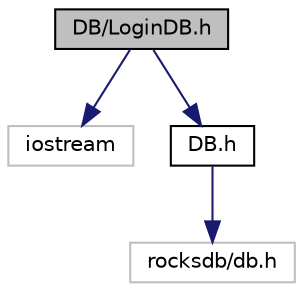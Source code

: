digraph "DB/LoginDB.h"
{
  edge [fontname="Helvetica",fontsize="10",labelfontname="Helvetica",labelfontsize="10"];
  node [fontname="Helvetica",fontsize="10",shape=record];
  Node1 [label="DB/LoginDB.h",height=0.2,width=0.4,color="black", fillcolor="grey75", style="filled", fontcolor="black"];
  Node1 -> Node2 [color="midnightblue",fontsize="10",style="solid"];
  Node2 [label="iostream",height=0.2,width=0.4,color="grey75", fillcolor="white", style="filled"];
  Node1 -> Node3 [color="midnightblue",fontsize="10",style="solid"];
  Node3 [label="DB.h",height=0.2,width=0.4,color="black", fillcolor="white", style="filled",URL="$_d_b_8h.html"];
  Node3 -> Node4 [color="midnightblue",fontsize="10",style="solid"];
  Node4 [label="rocksdb/db.h",height=0.2,width=0.4,color="grey75", fillcolor="white", style="filled"];
}
